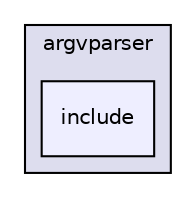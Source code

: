 digraph "externals/argvparser/include" {
  compound=true
  node [ fontsize="10", fontname="Helvetica"];
  edge [ labelfontsize="10", labelfontname="Helvetica"];
  subgraph clusterdir_9dcec4cf6007c443eb48e8c1e1313025 {
    graph [ bgcolor="#ddddee", pencolor="black", label="argvparser" fontname="Helvetica", fontsize="10", URL="dir_9dcec4cf6007c443eb48e8c1e1313025.html"]
  dir_0d6528e92e546be28177d34d492a21a3 [shape=box, label="include", style="filled", fillcolor="#eeeeff", pencolor="black", URL="dir_0d6528e92e546be28177d34d492a21a3.html"];
  }
}
